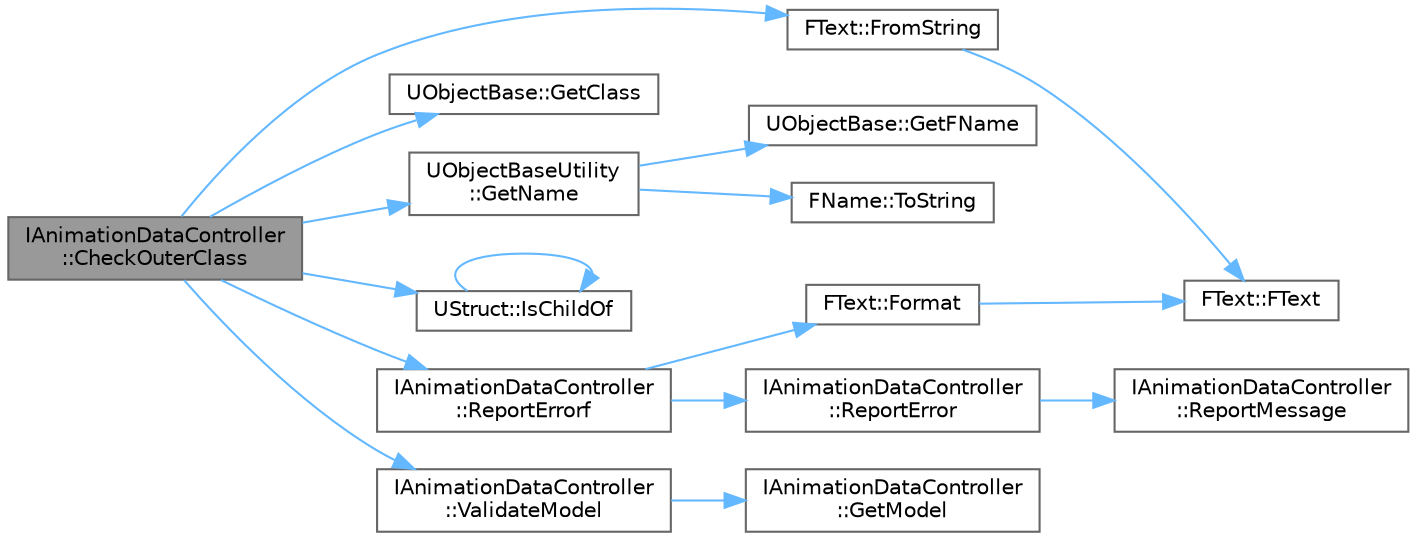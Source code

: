 digraph "IAnimationDataController::CheckOuterClass"
{
 // INTERACTIVE_SVG=YES
 // LATEX_PDF_SIZE
  bgcolor="transparent";
  edge [fontname=Helvetica,fontsize=10,labelfontname=Helvetica,labelfontsize=10];
  node [fontname=Helvetica,fontsize=10,shape=box,height=0.2,width=0.4];
  rankdir="LR";
  Node1 [id="Node000001",label="IAnimationDataController\l::CheckOuterClass",height=0.2,width=0.4,color="gray40", fillcolor="grey60", style="filled", fontcolor="black",tooltip="Verifies whether or not the Model's outer object is (or is derived from) the specified UClass."];
  Node1 -> Node2 [id="edge1_Node000001_Node000002",color="steelblue1",style="solid",tooltip=" "];
  Node2 [id="Node000002",label="FText::FromString",height=0.2,width=0.4,color="grey40", fillcolor="white", style="filled",URL="$d0/dcb/classFText.html#af6cbe7498fdc624e1e3188326c9be5a5",tooltip="Generate an FText representing the passed in string."];
  Node2 -> Node3 [id="edge2_Node000002_Node000003",color="steelblue1",style="solid",tooltip=" "];
  Node3 [id="Node000003",label="FText::FText",height=0.2,width=0.4,color="grey40", fillcolor="white", style="filled",URL="$d0/dcb/classFText.html#aed2543585ee29658b23f660d8108334c",tooltip=" "];
  Node1 -> Node4 [id="edge3_Node000001_Node000004",color="steelblue1",style="solid",tooltip=" "];
  Node4 [id="Node000004",label="UObjectBase::GetClass",height=0.2,width=0.4,color="grey40", fillcolor="white", style="filled",URL="$d9/dc4/classUObjectBase.html#aec8a35623318f252d20c7ea59a771687",tooltip="Returns the UClass that defines the fields of this object."];
  Node1 -> Node5 [id="edge4_Node000001_Node000005",color="steelblue1",style="solid",tooltip=" "];
  Node5 [id="Node000005",label="UObjectBaseUtility\l::GetName",height=0.2,width=0.4,color="grey40", fillcolor="white", style="filled",URL="$d6/d7b/classUObjectBaseUtility.html#a9cbbee0c3614fa6de5d125a2d28bf609",tooltip="Returns the name of this object (with no path information)"];
  Node5 -> Node6 [id="edge5_Node000005_Node000006",color="steelblue1",style="solid",tooltip=" "];
  Node6 [id="Node000006",label="UObjectBase::GetFName",height=0.2,width=0.4,color="grey40", fillcolor="white", style="filled",URL="$d9/dc4/classUObjectBase.html#a52d48dbf4c1cb6f4959b4c9ef374de2d",tooltip="Returns the logical name of this object."];
  Node5 -> Node7 [id="edge6_Node000005_Node000007",color="steelblue1",style="solid",tooltip=" "];
  Node7 [id="Node000007",label="FName::ToString",height=0.2,width=0.4,color="grey40", fillcolor="white", style="filled",URL="$d0/d53/classFName.html#aa1dc865b721f80e46e8d67993a24bb9e",tooltip="Converts an FName to a readable format."];
  Node1 -> Node8 [id="edge7_Node000001_Node000008",color="steelblue1",style="solid",tooltip=" "];
  Node8 [id="Node000008",label="UStruct::IsChildOf",height=0.2,width=0.4,color="grey40", fillcolor="white", style="filled",URL="$dc/d19/classUStruct.html#a8e3ec7a5e338fc3b99e3d81bf07d4311",tooltip="Returns true if this struct either is class T, or is a child of class T."];
  Node8 -> Node8 [id="edge8_Node000008_Node000008",color="steelblue1",style="solid",tooltip=" "];
  Node1 -> Node9 [id="edge9_Node000001_Node000009",color="steelblue1",style="solid",tooltip=" "];
  Node9 [id="Node000009",label="IAnimationDataController\l::ReportErrorf",height=0.2,width=0.4,color="grey40", fillcolor="white", style="filled",URL="$d5/db0/classIAnimationDataController.html#a764baef8faed13ea8b5f48c0d77641d6",tooltip=" "];
  Node9 -> Node10 [id="edge10_Node000009_Node000010",color="steelblue1",style="solid",tooltip=" "];
  Node10 [id="Node000010",label="FText::Format",height=0.2,width=0.4,color="grey40", fillcolor="white", style="filled",URL="$d0/dcb/classFText.html#a2e34f477b25799b29ea7ae5709259ae1",tooltip="Format the given map of key->value pairs as named arguments within the given format pattern."];
  Node10 -> Node3 [id="edge11_Node000010_Node000003",color="steelblue1",style="solid",tooltip=" "];
  Node9 -> Node11 [id="edge12_Node000009_Node000011",color="steelblue1",style="solid",tooltip=" "];
  Node11 [id="Node000011",label="IAnimationDataController\l::ReportError",height=0.2,width=0.4,color="grey40", fillcolor="white", style="filled",URL="$d5/db0/classIAnimationDataController.html#a09c1026f439b721e585f4362b0a7a599",tooltip=" "];
  Node11 -> Node12 [id="edge13_Node000011_Node000012",color="steelblue1",style="solid",tooltip=" "];
  Node12 [id="Node000012",label="IAnimationDataController\l::ReportMessage",height=0.2,width=0.4,color="grey40", fillcolor="white", style="filled",URL="$d5/db0/classIAnimationDataController.html#a4c9d071e125c6cb90b8381fed309314d",tooltip=" "];
  Node1 -> Node13 [id="edge14_Node000001_Node000013",color="steelblue1",style="solid",tooltip=" "];
  Node13 [id="Node000013",label="IAnimationDataController\l::ValidateModel",height=0.2,width=0.4,color="grey40", fillcolor="white", style="filled",URL="$d5/db0/classIAnimationDataController.html#a053e048a9164b34d2c685f9e04987fdd",tooltip="Ensures that a valid model is currently targeted."];
  Node13 -> Node14 [id="edge15_Node000013_Node000014",color="steelblue1",style="solid",tooltip=" "];
  Node14 [id="Node000014",label="IAnimationDataController\l::GetModel",height=0.2,width=0.4,color="grey40", fillcolor="white", style="filled",URL="$d5/db0/classIAnimationDataController.html#a13a455117c65c921502e43d58c38afea",tooltip=" "];
}
